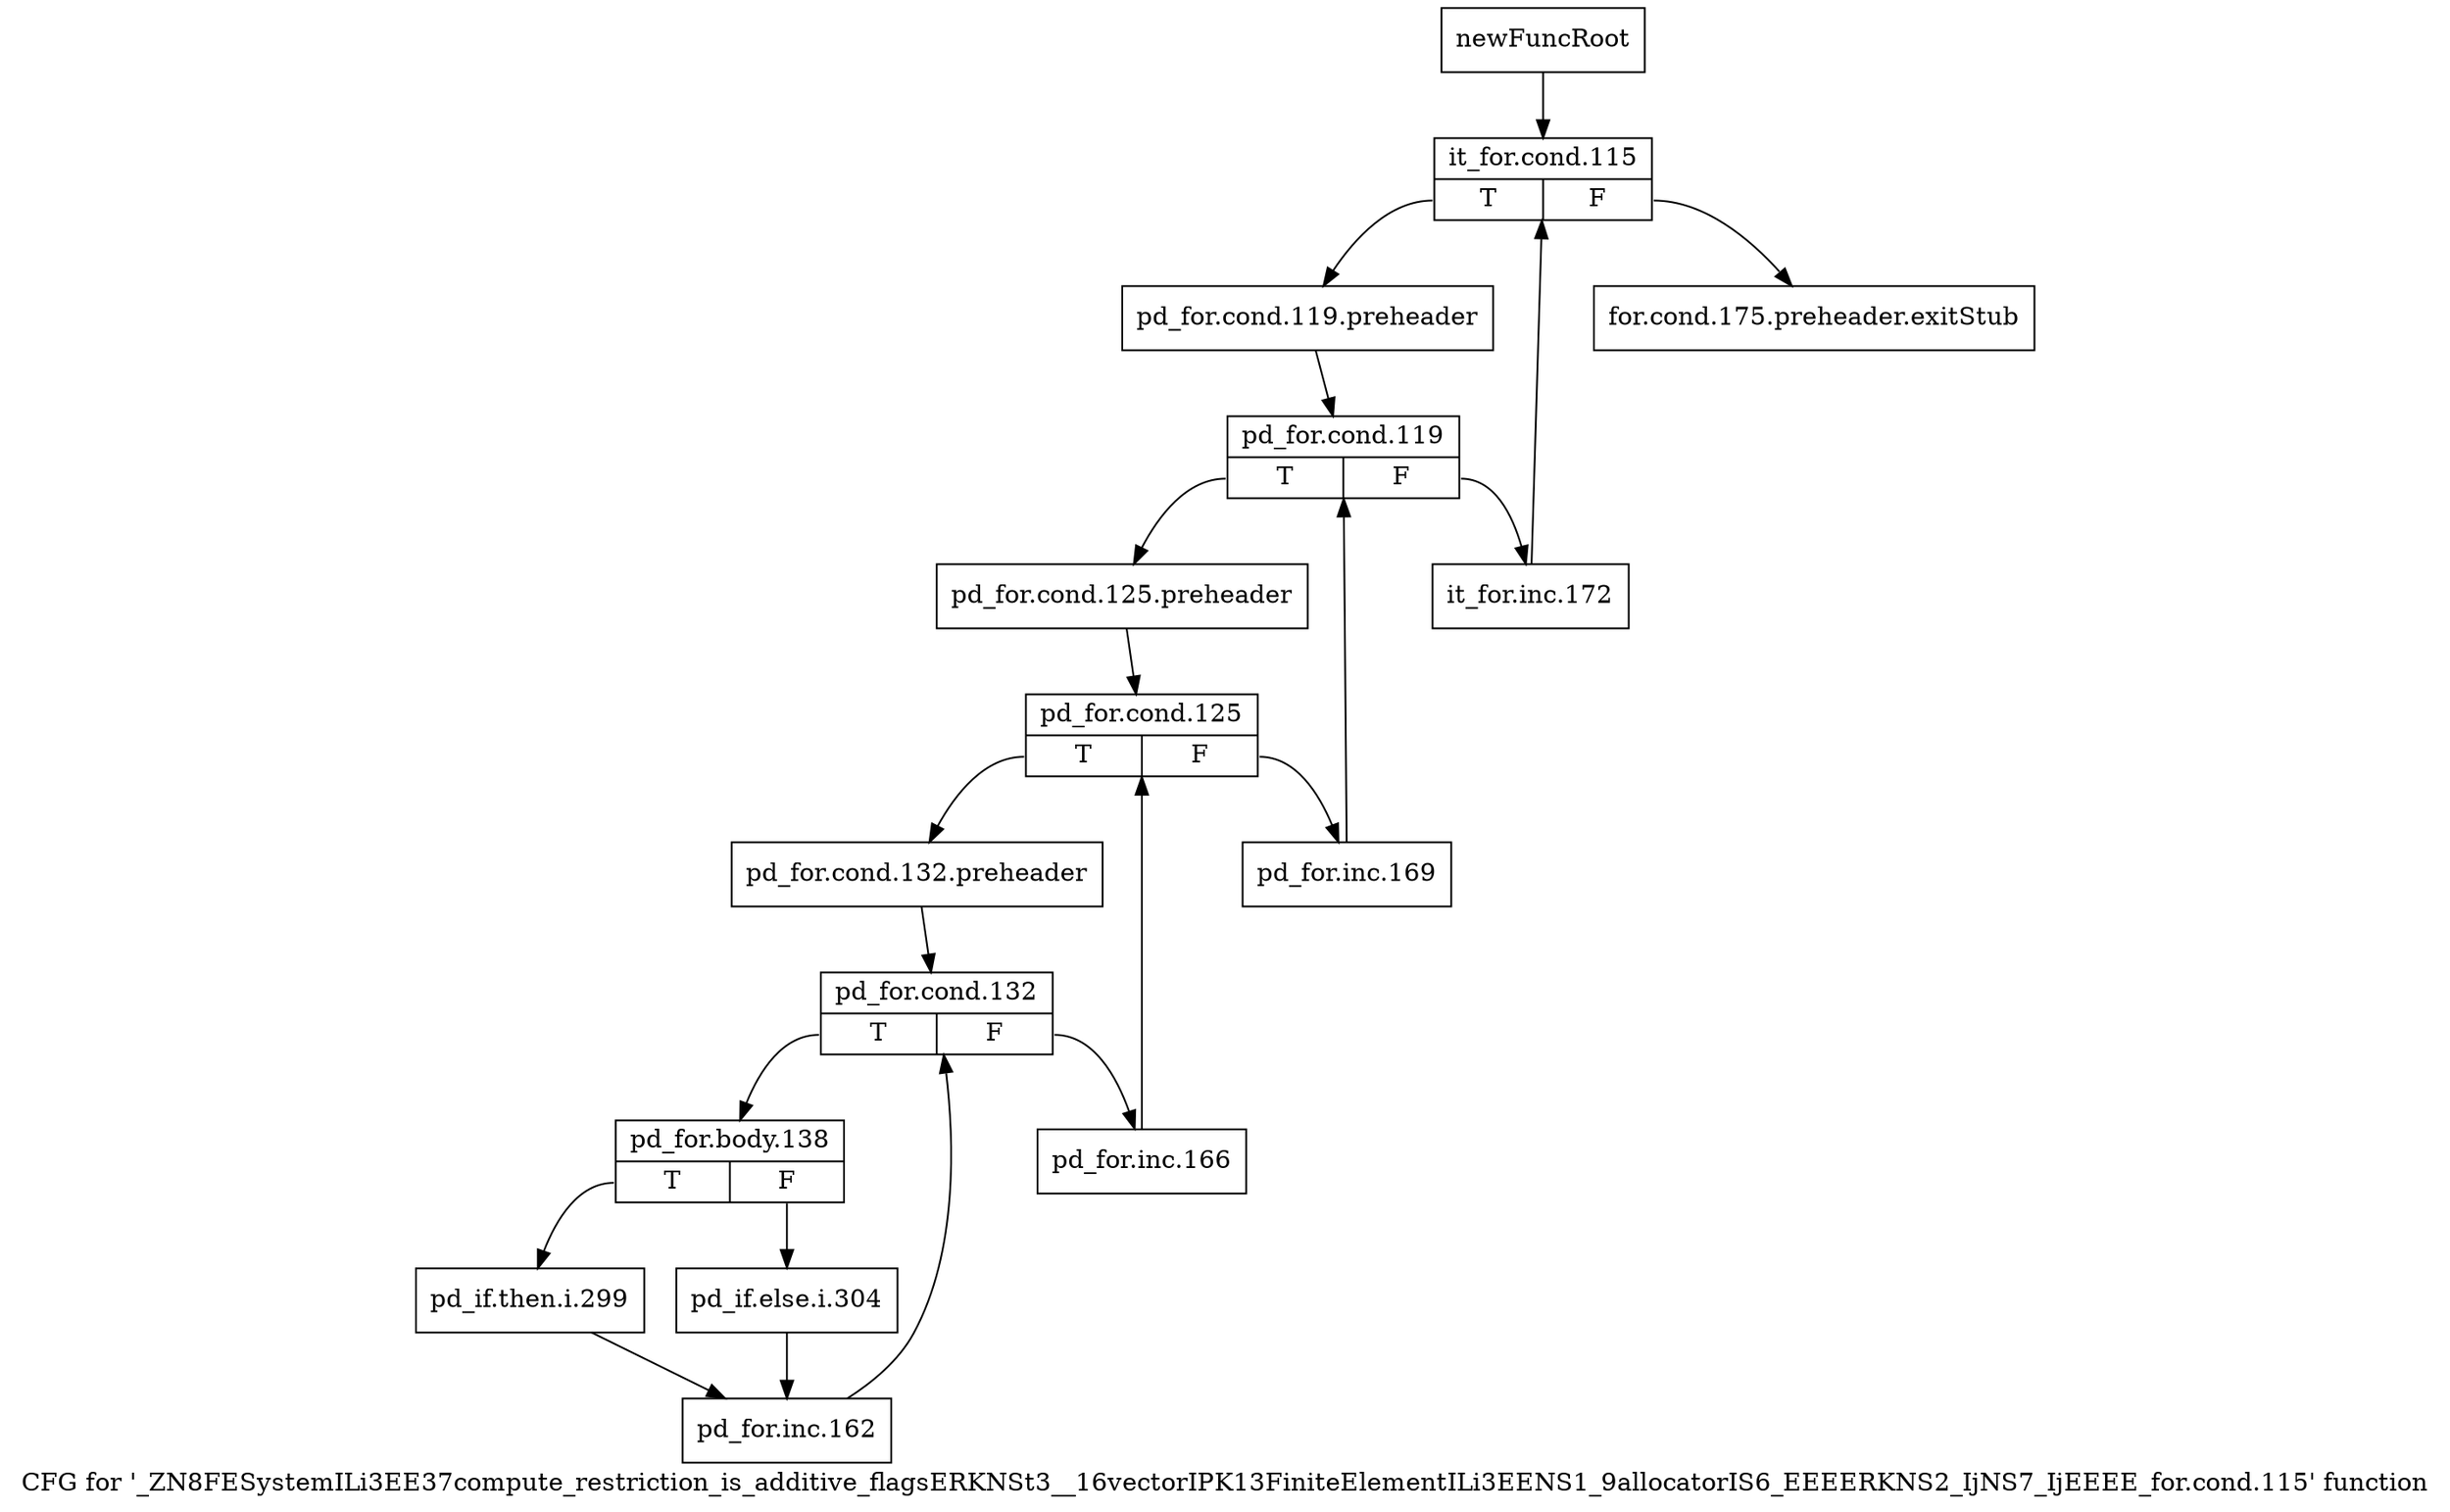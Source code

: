 digraph "CFG for '_ZN8FESystemILi3EE37compute_restriction_is_additive_flagsERKNSt3__16vectorIPK13FiniteElementILi3EENS1_9allocatorIS6_EEEERKNS2_IjNS7_IjEEEE_for.cond.115' function" {
	label="CFG for '_ZN8FESystemILi3EE37compute_restriction_is_additive_flagsERKNSt3__16vectorIPK13FiniteElementILi3EENS1_9allocatorIS6_EEEERKNS2_IjNS7_IjEEEE_for.cond.115' function";

	Node0x9164210 [shape=record,label="{newFuncRoot}"];
	Node0x9164210 -> Node0x91642b0;
	Node0x9164260 [shape=record,label="{for.cond.175.preheader.exitStub}"];
	Node0x91642b0 [shape=record,label="{it_for.cond.115|{<s0>T|<s1>F}}"];
	Node0x91642b0:s0 -> Node0x9164300;
	Node0x91642b0:s1 -> Node0x9164260;
	Node0x9164300 [shape=record,label="{pd_for.cond.119.preheader}"];
	Node0x9164300 -> Node0x9164350;
	Node0x9164350 [shape=record,label="{pd_for.cond.119|{<s0>T|<s1>F}}"];
	Node0x9164350:s0 -> Node0x91643f0;
	Node0x9164350:s1 -> Node0x91643a0;
	Node0x91643a0 [shape=record,label="{it_for.inc.172}"];
	Node0x91643a0 -> Node0x91642b0;
	Node0x91643f0 [shape=record,label="{pd_for.cond.125.preheader}"];
	Node0x91643f0 -> Node0x9164440;
	Node0x9164440 [shape=record,label="{pd_for.cond.125|{<s0>T|<s1>F}}"];
	Node0x9164440:s0 -> Node0x91644e0;
	Node0x9164440:s1 -> Node0x9164490;
	Node0x9164490 [shape=record,label="{pd_for.inc.169}"];
	Node0x9164490 -> Node0x9164350;
	Node0x91644e0 [shape=record,label="{pd_for.cond.132.preheader}"];
	Node0x91644e0 -> Node0x9164530;
	Node0x9164530 [shape=record,label="{pd_for.cond.132|{<s0>T|<s1>F}}"];
	Node0x9164530:s0 -> Node0x91645d0;
	Node0x9164530:s1 -> Node0x9164580;
	Node0x9164580 [shape=record,label="{pd_for.inc.166}"];
	Node0x9164580 -> Node0x9164440;
	Node0x91645d0 [shape=record,label="{pd_for.body.138|{<s0>T|<s1>F}}"];
	Node0x91645d0:s0 -> Node0x9164670;
	Node0x91645d0:s1 -> Node0x9164620;
	Node0x9164620 [shape=record,label="{pd_if.else.i.304}"];
	Node0x9164620 -> Node0x91646c0;
	Node0x9164670 [shape=record,label="{pd_if.then.i.299}"];
	Node0x9164670 -> Node0x91646c0;
	Node0x91646c0 [shape=record,label="{pd_for.inc.162}"];
	Node0x91646c0 -> Node0x9164530;
}
